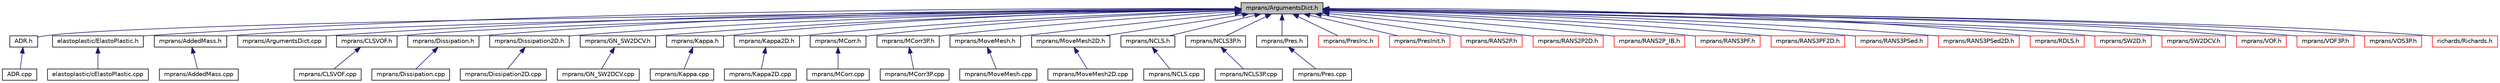 digraph "mprans/ArgumentsDict.h"
{
 // LATEX_PDF_SIZE
  edge [fontname="Helvetica",fontsize="10",labelfontname="Helvetica",labelfontsize="10"];
  node [fontname="Helvetica",fontsize="10",shape=record];
  Node1 [label="mprans/ArgumentsDict.h",height=0.2,width=0.4,color="black", fillcolor="grey75", style="filled", fontcolor="black",tooltip=" "];
  Node1 -> Node2 [dir="back",color="midnightblue",fontsize="10",style="solid",fontname="Helvetica"];
  Node2 [label="ADR.h",height=0.2,width=0.4,color="black", fillcolor="white", style="filled",URL="$ADR_8h.html",tooltip=" "];
  Node2 -> Node3 [dir="back",color="midnightblue",fontsize="10",style="solid",fontname="Helvetica"];
  Node3 [label="ADR.cpp",height=0.2,width=0.4,color="black", fillcolor="white", style="filled",URL="$ADR_8cpp.html",tooltip=" "];
  Node1 -> Node4 [dir="back",color="midnightblue",fontsize="10",style="solid",fontname="Helvetica"];
  Node4 [label="elastoplastic/ElastoPlastic.h",height=0.2,width=0.4,color="black", fillcolor="white", style="filled",URL="$ElastoPlastic_8h.html",tooltip=" "];
  Node4 -> Node5 [dir="back",color="midnightblue",fontsize="10",style="solid",fontname="Helvetica"];
  Node5 [label="elastoplastic/cElastoPlastic.cpp",height=0.2,width=0.4,color="black", fillcolor="white", style="filled",URL="$cElastoPlastic_8cpp.html",tooltip=" "];
  Node1 -> Node6 [dir="back",color="midnightblue",fontsize="10",style="solid",fontname="Helvetica"];
  Node6 [label="mprans/AddedMass.h",height=0.2,width=0.4,color="black", fillcolor="white", style="filled",URL="$AddedMass_8h.html",tooltip=" "];
  Node6 -> Node7 [dir="back",color="midnightblue",fontsize="10",style="solid",fontname="Helvetica"];
  Node7 [label="mprans/AddedMass.cpp",height=0.2,width=0.4,color="black", fillcolor="white", style="filled",URL="$AddedMass_8cpp.html",tooltip=" "];
  Node1 -> Node8 [dir="back",color="midnightblue",fontsize="10",style="solid",fontname="Helvetica"];
  Node8 [label="mprans/ArgumentsDict.cpp",height=0.2,width=0.4,color="black", fillcolor="white", style="filled",URL="$ArgumentsDict_8cpp.html",tooltip=" "];
  Node1 -> Node9 [dir="back",color="midnightblue",fontsize="10",style="solid",fontname="Helvetica"];
  Node9 [label="mprans/CLSVOF.h",height=0.2,width=0.4,color="black", fillcolor="white", style="filled",URL="$CLSVOF_8h.html",tooltip=" "];
  Node9 -> Node10 [dir="back",color="midnightblue",fontsize="10",style="solid",fontname="Helvetica"];
  Node10 [label="mprans/CLSVOF.cpp",height=0.2,width=0.4,color="black", fillcolor="white", style="filled",URL="$CLSVOF_8cpp.html",tooltip=" "];
  Node1 -> Node11 [dir="back",color="midnightblue",fontsize="10",style="solid",fontname="Helvetica"];
  Node11 [label="mprans/Dissipation.h",height=0.2,width=0.4,color="black", fillcolor="white", style="filled",URL="$Dissipation_8h.html",tooltip=" "];
  Node11 -> Node12 [dir="back",color="midnightblue",fontsize="10",style="solid",fontname="Helvetica"];
  Node12 [label="mprans/Dissipation.cpp",height=0.2,width=0.4,color="black", fillcolor="white", style="filled",URL="$Dissipation_8cpp.html",tooltip=" "];
  Node1 -> Node13 [dir="back",color="midnightblue",fontsize="10",style="solid",fontname="Helvetica"];
  Node13 [label="mprans/Dissipation2D.h",height=0.2,width=0.4,color="black", fillcolor="white", style="filled",URL="$Dissipation2D_8h.html",tooltip=" "];
  Node13 -> Node14 [dir="back",color="midnightblue",fontsize="10",style="solid",fontname="Helvetica"];
  Node14 [label="mprans/Dissipation2D.cpp",height=0.2,width=0.4,color="black", fillcolor="white", style="filled",URL="$Dissipation2D_8cpp.html",tooltip=" "];
  Node1 -> Node15 [dir="back",color="midnightblue",fontsize="10",style="solid",fontname="Helvetica"];
  Node15 [label="mprans/GN_SW2DCV.h",height=0.2,width=0.4,color="black", fillcolor="white", style="filled",URL="$GN__SW2DCV_8h.html",tooltip=" "];
  Node15 -> Node16 [dir="back",color="midnightblue",fontsize="10",style="solid",fontname="Helvetica"];
  Node16 [label="mprans/GN_SW2DCV.cpp",height=0.2,width=0.4,color="black", fillcolor="white", style="filled",URL="$GN__SW2DCV_8cpp.html",tooltip=" "];
  Node1 -> Node17 [dir="back",color="midnightblue",fontsize="10",style="solid",fontname="Helvetica"];
  Node17 [label="mprans/Kappa.h",height=0.2,width=0.4,color="black", fillcolor="white", style="filled",URL="$Kappa_8h.html",tooltip=" "];
  Node17 -> Node18 [dir="back",color="midnightblue",fontsize="10",style="solid",fontname="Helvetica"];
  Node18 [label="mprans/Kappa.cpp",height=0.2,width=0.4,color="black", fillcolor="white", style="filled",URL="$Kappa_8cpp.html",tooltip=" "];
  Node1 -> Node19 [dir="back",color="midnightblue",fontsize="10",style="solid",fontname="Helvetica"];
  Node19 [label="mprans/Kappa2D.h",height=0.2,width=0.4,color="black", fillcolor="white", style="filled",URL="$Kappa2D_8h.html",tooltip=" "];
  Node19 -> Node20 [dir="back",color="midnightblue",fontsize="10",style="solid",fontname="Helvetica"];
  Node20 [label="mprans/Kappa2D.cpp",height=0.2,width=0.4,color="black", fillcolor="white", style="filled",URL="$Kappa2D_8cpp.html",tooltip=" "];
  Node1 -> Node21 [dir="back",color="midnightblue",fontsize="10",style="solid",fontname="Helvetica"];
  Node21 [label="mprans/MCorr.h",height=0.2,width=0.4,color="black", fillcolor="white", style="filled",URL="$MCorr_8h.html",tooltip=" "];
  Node21 -> Node22 [dir="back",color="midnightblue",fontsize="10",style="solid",fontname="Helvetica"];
  Node22 [label="mprans/MCorr.cpp",height=0.2,width=0.4,color="black", fillcolor="white", style="filled",URL="$MCorr_8cpp.html",tooltip=" "];
  Node1 -> Node23 [dir="back",color="midnightblue",fontsize="10",style="solid",fontname="Helvetica"];
  Node23 [label="mprans/MCorr3P.h",height=0.2,width=0.4,color="black", fillcolor="white", style="filled",URL="$MCorr3P_8h.html",tooltip=" "];
  Node23 -> Node24 [dir="back",color="midnightblue",fontsize="10",style="solid",fontname="Helvetica"];
  Node24 [label="mprans/MCorr3P.cpp",height=0.2,width=0.4,color="black", fillcolor="white", style="filled",URL="$MCorr3P_8cpp.html",tooltip=" "];
  Node1 -> Node25 [dir="back",color="midnightblue",fontsize="10",style="solid",fontname="Helvetica"];
  Node25 [label="mprans/MoveMesh.h",height=0.2,width=0.4,color="black", fillcolor="white", style="filled",URL="$MoveMesh_8h.html",tooltip=" "];
  Node25 -> Node26 [dir="back",color="midnightblue",fontsize="10",style="solid",fontname="Helvetica"];
  Node26 [label="mprans/MoveMesh.cpp",height=0.2,width=0.4,color="black", fillcolor="white", style="filled",URL="$MoveMesh_8cpp.html",tooltip=" "];
  Node1 -> Node27 [dir="back",color="midnightblue",fontsize="10",style="solid",fontname="Helvetica"];
  Node27 [label="mprans/MoveMesh2D.h",height=0.2,width=0.4,color="black", fillcolor="white", style="filled",URL="$MoveMesh2D_8h.html",tooltip=" "];
  Node27 -> Node28 [dir="back",color="midnightblue",fontsize="10",style="solid",fontname="Helvetica"];
  Node28 [label="mprans/MoveMesh2D.cpp",height=0.2,width=0.4,color="black", fillcolor="white", style="filled",URL="$MoveMesh2D_8cpp.html",tooltip=" "];
  Node1 -> Node29 [dir="back",color="midnightblue",fontsize="10",style="solid",fontname="Helvetica"];
  Node29 [label="mprans/NCLS.h",height=0.2,width=0.4,color="black", fillcolor="white", style="filled",URL="$NCLS_8h.html",tooltip=" "];
  Node29 -> Node30 [dir="back",color="midnightblue",fontsize="10",style="solid",fontname="Helvetica"];
  Node30 [label="mprans/NCLS.cpp",height=0.2,width=0.4,color="black", fillcolor="white", style="filled",URL="$NCLS_8cpp.html",tooltip=" "];
  Node1 -> Node31 [dir="back",color="midnightblue",fontsize="10",style="solid",fontname="Helvetica"];
  Node31 [label="mprans/NCLS3P.h",height=0.2,width=0.4,color="black", fillcolor="white", style="filled",URL="$NCLS3P_8h.html",tooltip=" "];
  Node31 -> Node32 [dir="back",color="midnightblue",fontsize="10",style="solid",fontname="Helvetica"];
  Node32 [label="mprans/NCLS3P.cpp",height=0.2,width=0.4,color="black", fillcolor="white", style="filled",URL="$NCLS3P_8cpp.html",tooltip=" "];
  Node1 -> Node33 [dir="back",color="midnightblue",fontsize="10",style="solid",fontname="Helvetica"];
  Node33 [label="mprans/Pres.h",height=0.2,width=0.4,color="black", fillcolor="white", style="filled",URL="$Pres_8h.html",tooltip=" "];
  Node33 -> Node34 [dir="back",color="midnightblue",fontsize="10",style="solid",fontname="Helvetica"];
  Node34 [label="mprans/Pres.cpp",height=0.2,width=0.4,color="black", fillcolor="white", style="filled",URL="$Pres_8cpp.html",tooltip=" "];
  Node1 -> Node35 [dir="back",color="midnightblue",fontsize="10",style="solid",fontname="Helvetica"];
  Node35 [label="mprans/PresInc.h",height=0.2,width=0.4,color="red", fillcolor="white", style="filled",URL="$PresInc_8h.html",tooltip=" "];
  Node1 -> Node37 [dir="back",color="midnightblue",fontsize="10",style="solid",fontname="Helvetica"];
  Node37 [label="mprans/PresInit.h",height=0.2,width=0.4,color="red", fillcolor="white", style="filled",URL="$PresInit_8h.html",tooltip=" "];
  Node1 -> Node39 [dir="back",color="midnightblue",fontsize="10",style="solid",fontname="Helvetica"];
  Node39 [label="mprans/RANS2P.h",height=0.2,width=0.4,color="red", fillcolor="white", style="filled",URL="$RANS2P_8h.html",tooltip=" "];
  Node1 -> Node41 [dir="back",color="midnightblue",fontsize="10",style="solid",fontname="Helvetica"];
  Node41 [label="mprans/RANS2P2D.h",height=0.2,width=0.4,color="red", fillcolor="white", style="filled",URL="$RANS2P2D_8h.html",tooltip=" "];
  Node1 -> Node43 [dir="back",color="midnightblue",fontsize="10",style="solid",fontname="Helvetica"];
  Node43 [label="mprans/RANS2P_IB.h",height=0.2,width=0.4,color="red", fillcolor="white", style="filled",URL="$RANS2P__IB_8h.html",tooltip=" "];
  Node1 -> Node45 [dir="back",color="midnightblue",fontsize="10",style="solid",fontname="Helvetica"];
  Node45 [label="mprans/RANS3PF.h",height=0.2,width=0.4,color="red", fillcolor="white", style="filled",URL="$RANS3PF_8h.html",tooltip=" "];
  Node1 -> Node47 [dir="back",color="midnightblue",fontsize="10",style="solid",fontname="Helvetica"];
  Node47 [label="mprans/RANS3PF2D.h",height=0.2,width=0.4,color="red", fillcolor="white", style="filled",URL="$RANS3PF2D_8h.html",tooltip=" "];
  Node1 -> Node49 [dir="back",color="midnightblue",fontsize="10",style="solid",fontname="Helvetica"];
  Node49 [label="mprans/RANS3PSed.h",height=0.2,width=0.4,color="red", fillcolor="white", style="filled",URL="$RANS3PSed_8h.html",tooltip=" "];
  Node1 -> Node51 [dir="back",color="midnightblue",fontsize="10",style="solid",fontname="Helvetica"];
  Node51 [label="mprans/RANS3PSed2D.h",height=0.2,width=0.4,color="red", fillcolor="white", style="filled",URL="$RANS3PSed2D_8h.html",tooltip=" "];
  Node1 -> Node53 [dir="back",color="midnightblue",fontsize="10",style="solid",fontname="Helvetica"];
  Node53 [label="mprans/RDLS.h",height=0.2,width=0.4,color="red", fillcolor="white", style="filled",URL="$RDLS_8h.html",tooltip=" "];
  Node1 -> Node55 [dir="back",color="midnightblue",fontsize="10",style="solid",fontname="Helvetica"];
  Node55 [label="mprans/SW2D.h",height=0.2,width=0.4,color="red", fillcolor="white", style="filled",URL="$SW2D_8h.html",tooltip=" "];
  Node1 -> Node57 [dir="back",color="midnightblue",fontsize="10",style="solid",fontname="Helvetica"];
  Node57 [label="mprans/SW2DCV.h",height=0.2,width=0.4,color="red", fillcolor="white", style="filled",URL="$SW2DCV_8h.html",tooltip=" "];
  Node1 -> Node59 [dir="back",color="midnightblue",fontsize="10",style="solid",fontname="Helvetica"];
  Node59 [label="mprans/VOF.h",height=0.2,width=0.4,color="red", fillcolor="white", style="filled",URL="$VOF_8h.html",tooltip=" "];
  Node1 -> Node61 [dir="back",color="midnightblue",fontsize="10",style="solid",fontname="Helvetica"];
  Node61 [label="mprans/VOF3P.h",height=0.2,width=0.4,color="red", fillcolor="white", style="filled",URL="$VOF3P_8h.html",tooltip=" "];
  Node1 -> Node63 [dir="back",color="midnightblue",fontsize="10",style="solid",fontname="Helvetica"];
  Node63 [label="mprans/VOS3P.h",height=0.2,width=0.4,color="red", fillcolor="white", style="filled",URL="$VOS3P_8h.html",tooltip=" "];
  Node1 -> Node65 [dir="back",color="midnightblue",fontsize="10",style="solid",fontname="Helvetica"];
  Node65 [label="richards/Richards.h",height=0.2,width=0.4,color="red", fillcolor="white", style="filled",URL="$Richards_8h.html",tooltip=" "];
}
